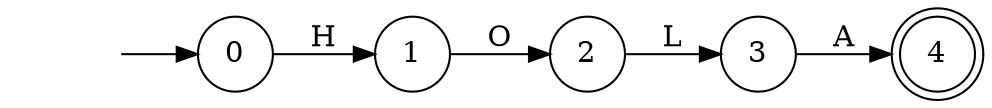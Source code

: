 digraph AFD {
    rankdir=LR;
    node [shape = circle];
    4 [shape=doublecircle];
    start [shape=plaintext,label=""];
    start -> 0;
    0 -> 1 [label="H"];
    1 -> 2 [label="O"];
    2 -> 3 [label="L"];
    3 -> 4 [label="A"];
}